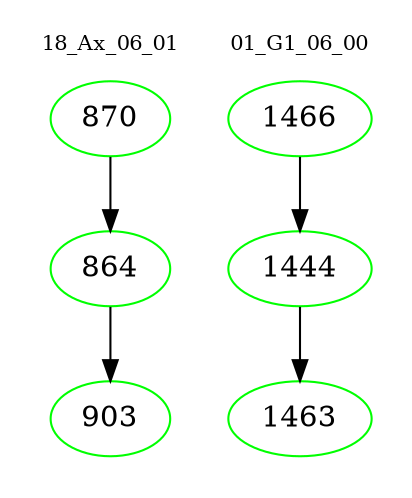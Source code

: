 digraph{
subgraph cluster_0 {
color = white
label = "18_Ax_06_01";
fontsize=10;
T0_870 [label="870", color="green"]
T0_870 -> T0_864 [color="black"]
T0_864 [label="864", color="green"]
T0_864 -> T0_903 [color="black"]
T0_903 [label="903", color="green"]
}
subgraph cluster_1 {
color = white
label = "01_G1_06_00";
fontsize=10;
T1_1466 [label="1466", color="green"]
T1_1466 -> T1_1444 [color="black"]
T1_1444 [label="1444", color="green"]
T1_1444 -> T1_1463 [color="black"]
T1_1463 [label="1463", color="green"]
}
}
